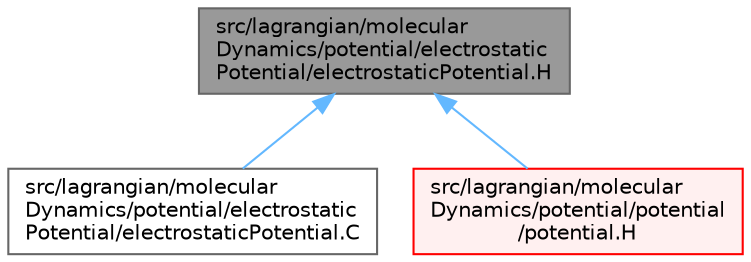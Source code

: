 digraph "src/lagrangian/molecularDynamics/potential/electrostaticPotential/electrostaticPotential.H"
{
 // LATEX_PDF_SIZE
  bgcolor="transparent";
  edge [fontname=Helvetica,fontsize=10,labelfontname=Helvetica,labelfontsize=10];
  node [fontname=Helvetica,fontsize=10,shape=box,height=0.2,width=0.4];
  Node1 [id="Node000001",label="src/lagrangian/molecular\lDynamics/potential/electrostatic\lPotential/electrostaticPotential.H",height=0.2,width=0.4,color="gray40", fillcolor="grey60", style="filled", fontcolor="black",tooltip=" "];
  Node1 -> Node2 [id="edge1_Node000001_Node000002",dir="back",color="steelblue1",style="solid",tooltip=" "];
  Node2 [id="Node000002",label="src/lagrangian/molecular\lDynamics/potential/electrostatic\lPotential/electrostaticPotential.C",height=0.2,width=0.4,color="grey40", fillcolor="white", style="filled",URL="$electrostaticPotential_8C.html",tooltip=" "];
  Node1 -> Node3 [id="edge2_Node000001_Node000003",dir="back",color="steelblue1",style="solid",tooltip=" "];
  Node3 [id="Node000003",label="src/lagrangian/molecular\lDynamics/potential/potential\l/potential.H",height=0.2,width=0.4,color="red", fillcolor="#FFF0F0", style="filled",URL="$potential_8H.html",tooltip=" "];
}
